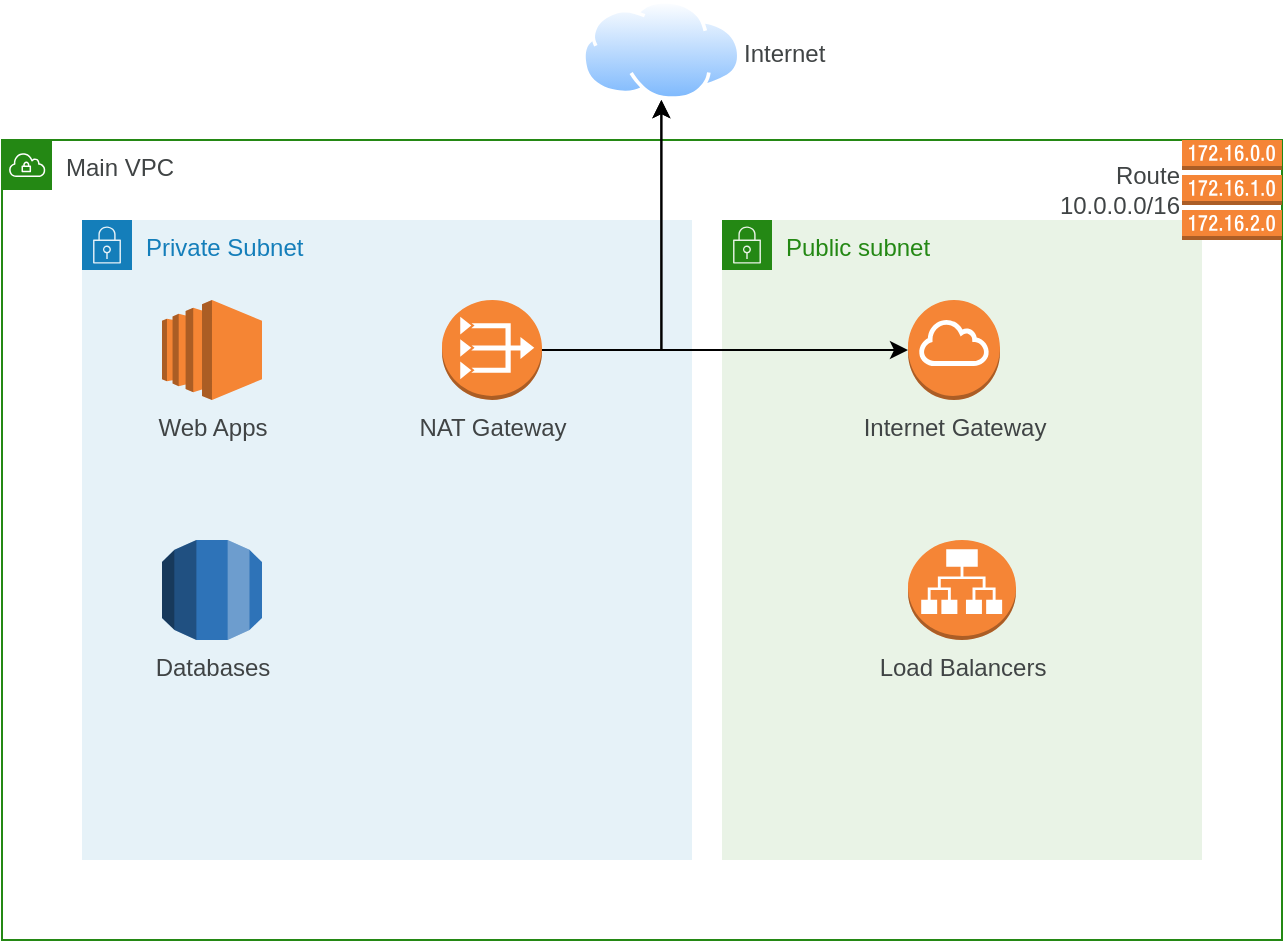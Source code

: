 <mxfile version="20.4.0" type="device"><diagram id="Ht1M8jgEwFfnCIfOTk4-" name="Page-1"><mxGraphModel dx="1138" dy="562" grid="1" gridSize="10" guides="1" tooltips="1" connect="1" arrows="1" fold="1" page="1" pageScale="1" pageWidth="1169" pageHeight="827" math="0" shadow="0"><root><mxCell id="0"/><mxCell id="1" parent="0"/><mxCell id="puBAG1NbJjMxidF5VK0I-1" value="&lt;font color=&quot;#404445&quot;&gt;Main VPC&lt;/font&gt;" style="points=[[0,0],[0.25,0],[0.5,0],[0.75,0],[1,0],[1,0.25],[1,0.5],[1,0.75],[1,1],[0.75,1],[0.5,1],[0.25,1],[0,1],[0,0.75],[0,0.5],[0,0.25]];outlineConnect=0;gradientColor=none;html=1;whiteSpace=wrap;fontSize=12;fontStyle=0;container=1;pointerEvents=0;collapsible=0;recursiveResize=0;shape=mxgraph.aws4.group;grIcon=mxgraph.aws4.group_vpc;strokeColor=#248814;fillColor=none;verticalAlign=top;align=left;spacingLeft=30;fontColor=#AAB7B8;dashed=0;" vertex="1" parent="1"><mxGeometry x="40" y="80" width="640" height="400" as="geometry"/></mxCell><mxCell id="puBAG1NbJjMxidF5VK0I-2" value="Private Subnet" style="points=[[0,0],[0.25,0],[0.5,0],[0.75,0],[1,0],[1,0.25],[1,0.5],[1,0.75],[1,1],[0.75,1],[0.5,1],[0.25,1],[0,1],[0,0.75],[0,0.5],[0,0.25]];outlineConnect=0;gradientColor=none;html=1;whiteSpace=wrap;fontSize=12;fontStyle=0;container=1;pointerEvents=0;collapsible=0;recursiveResize=0;shape=mxgraph.aws4.group;grIcon=mxgraph.aws4.group_security_group;grStroke=0;strokeColor=#147EBA;fillColor=#E6F2F8;verticalAlign=top;align=left;spacingLeft=30;fontColor=#147EBA;dashed=0;" vertex="1" parent="puBAG1NbJjMxidF5VK0I-1"><mxGeometry x="40" y="40" width="305" height="320" as="geometry"/></mxCell><mxCell id="puBAG1NbJjMxidF5VK0I-7" value="Web Apps" style="outlineConnect=0;dashed=0;verticalLabelPosition=bottom;verticalAlign=top;align=center;html=1;shape=mxgraph.aws3.ec2;fillColor=#F58534;gradientColor=none;fontColor=#404445;" vertex="1" parent="puBAG1NbJjMxidF5VK0I-2"><mxGeometry x="40" y="40" width="50" height="50" as="geometry"/></mxCell><mxCell id="puBAG1NbJjMxidF5VK0I-8" value="Databases" style="outlineConnect=0;dashed=0;verticalLabelPosition=bottom;verticalAlign=top;align=center;html=1;shape=mxgraph.aws3.rds;fillColor=#2E73B8;gradientColor=none;fontColor=#404445;" vertex="1" parent="puBAG1NbJjMxidF5VK0I-2"><mxGeometry x="40" y="160" width="50" height="50" as="geometry"/></mxCell><mxCell id="puBAG1NbJjMxidF5VK0I-11" value="NAT Gateway" style="outlineConnect=0;dashed=0;verticalLabelPosition=bottom;verticalAlign=top;align=center;html=1;shape=mxgraph.aws3.vpc_nat_gateway;fillColor=#F58534;gradientColor=none;fontColor=#404445;" vertex="1" parent="puBAG1NbJjMxidF5VK0I-2"><mxGeometry x="180" y="40" width="50" height="50" as="geometry"/></mxCell><mxCell id="puBAG1NbJjMxidF5VK0I-3" value="Public subnet" style="points=[[0,0],[0.25,0],[0.5,0],[0.75,0],[1,0],[1,0.25],[1,0.5],[1,0.75],[1,1],[0.75,1],[0.5,1],[0.25,1],[0,1],[0,0.75],[0,0.5],[0,0.25]];outlineConnect=0;gradientColor=none;html=1;whiteSpace=wrap;fontSize=12;fontStyle=0;container=1;pointerEvents=0;collapsible=0;recursiveResize=0;shape=mxgraph.aws4.group;grIcon=mxgraph.aws4.group_security_group;grStroke=0;strokeColor=#248814;fillColor=#E9F3E6;verticalAlign=top;align=left;spacingLeft=30;fontColor=#248814;dashed=0;" vertex="1" parent="puBAG1NbJjMxidF5VK0I-1"><mxGeometry x="360" y="40" width="240" height="320" as="geometry"/></mxCell><mxCell id="puBAG1NbJjMxidF5VK0I-9" value="Load Balancers" style="outlineConnect=0;dashed=0;verticalLabelPosition=bottom;verticalAlign=top;align=center;html=1;shape=mxgraph.aws3.application_load_balancer;fillColor=#F58536;gradientColor=none;fontColor=#404445;" vertex="1" parent="puBAG1NbJjMxidF5VK0I-3"><mxGeometry x="93" y="160" width="54" height="50" as="geometry"/></mxCell><mxCell id="puBAG1NbJjMxidF5VK0I-10" value="Internet Gateway" style="outlineConnect=0;dashed=0;verticalLabelPosition=bottom;verticalAlign=top;align=center;html=1;shape=mxgraph.aws3.internet_gateway;fillColor=#F58536;gradientColor=none;fontColor=#404445;" vertex="1" parent="puBAG1NbJjMxidF5VK0I-3"><mxGeometry x="93" y="40" width="46" height="50" as="geometry"/></mxCell><mxCell id="puBAG1NbJjMxidF5VK0I-17" value="Route&lt;br&gt;10.0.0.0/16" style="outlineConnect=0;dashed=0;verticalLabelPosition=middle;verticalAlign=middle;align=right;html=1;shape=mxgraph.aws3.route_table;fillColor=#F58536;gradientColor=none;fontColor=#404445;labelPosition=left;" vertex="1" parent="puBAG1NbJjMxidF5VK0I-1"><mxGeometry x="590" width="50" height="50" as="geometry"/></mxCell><mxCell id="puBAG1NbJjMxidF5VK0I-14" value="Internet" style="aspect=fixed;perimeter=ellipsePerimeter;html=1;align=left;shadow=0;dashed=0;spacingTop=3;image;image=img/lib/active_directory/internet_cloud.svg;fontColor=#404445;labelPosition=right;verticalLabelPosition=middle;verticalAlign=middle;" vertex="1" parent="1"><mxGeometry x="330" y="10" width="79.37" height="50" as="geometry"/></mxCell><mxCell id="puBAG1NbJjMxidF5VK0I-15" style="edgeStyle=orthogonalEdgeStyle;rounded=0;orthogonalLoop=1;jettySize=auto;html=1;exitX=1;exitY=0.5;exitDx=0;exitDy=0;exitPerimeter=0;fontColor=#404445;" edge="1" parent="1" source="puBAG1NbJjMxidF5VK0I-11" target="puBAG1NbJjMxidF5VK0I-14"><mxGeometry relative="1" as="geometry"/></mxCell><mxCell id="puBAG1NbJjMxidF5VK0I-16" style="edgeStyle=orthogonalEdgeStyle;rounded=0;orthogonalLoop=1;jettySize=auto;html=1;exitX=0;exitY=0.5;exitDx=0;exitDy=0;exitPerimeter=0;fontColor=#404445;startArrow=classic;startFill=1;" edge="1" parent="1" source="puBAG1NbJjMxidF5VK0I-10" target="puBAG1NbJjMxidF5VK0I-14"><mxGeometry relative="1" as="geometry"/></mxCell></root></mxGraphModel></diagram></mxfile>